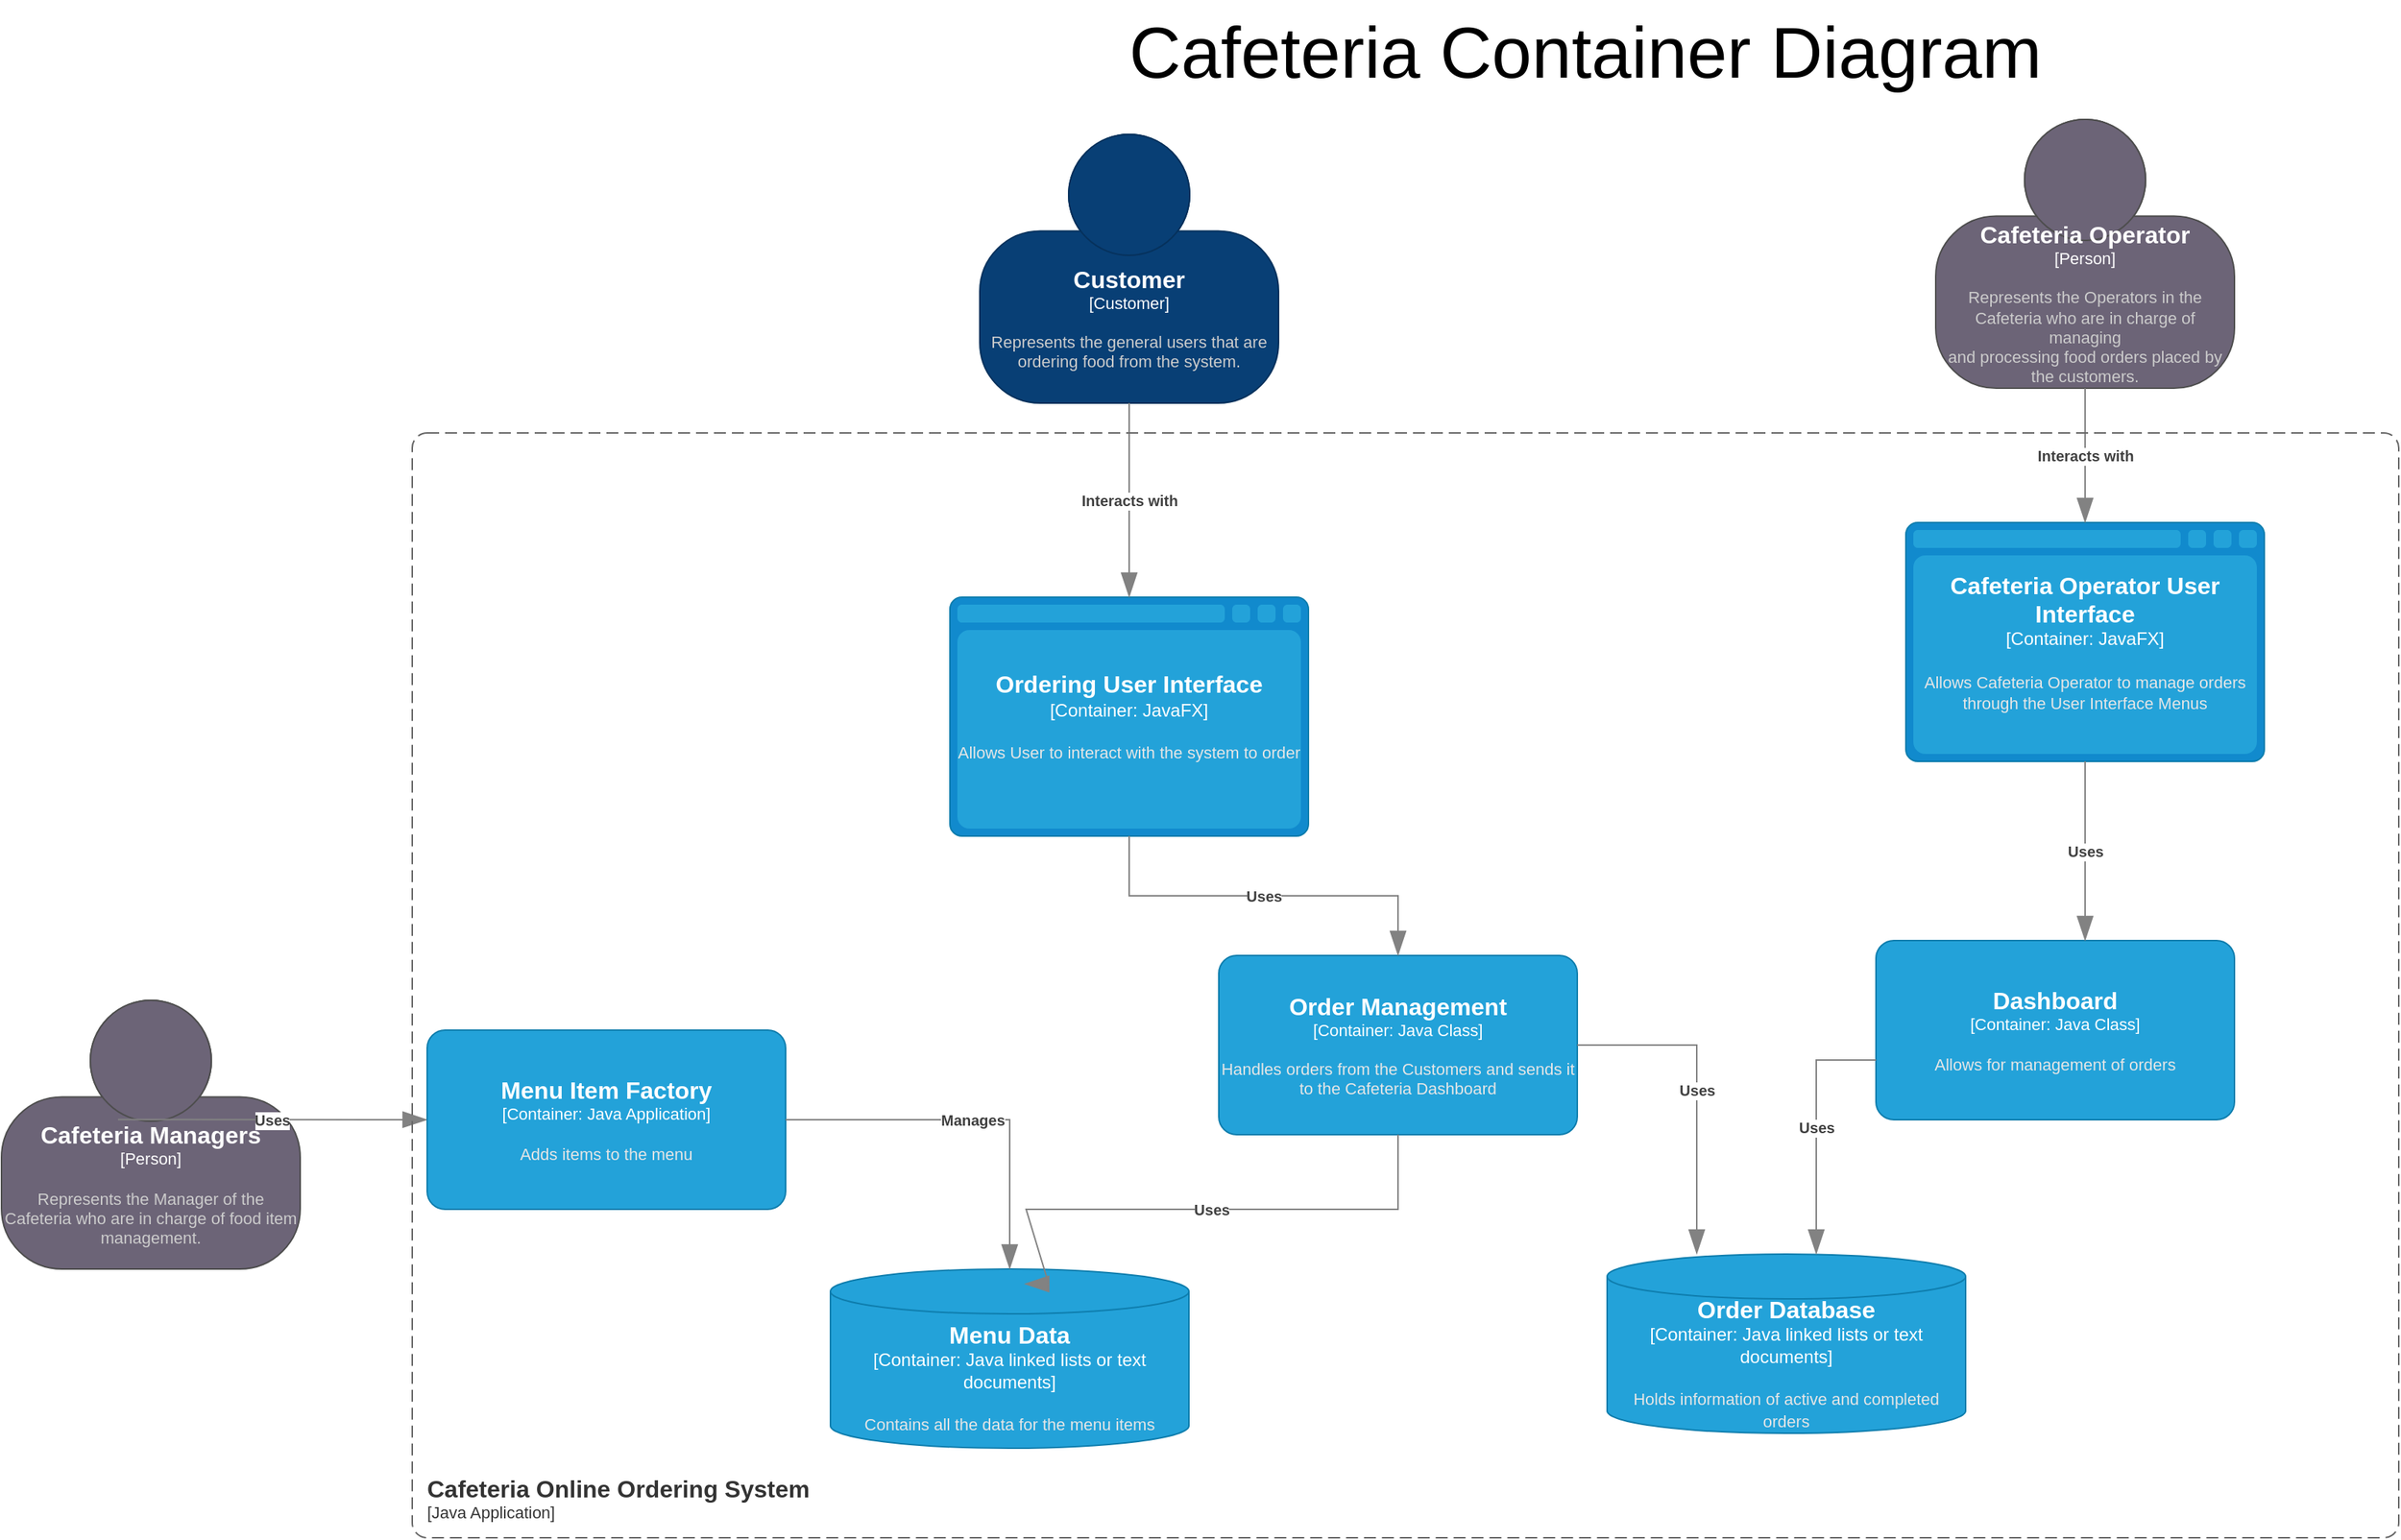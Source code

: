 <mxfile version="24.8.3">
  <diagram name="Page-1" id="mx4u9CQs5kcOY1j8ALDK">
    <mxGraphModel dx="2899" dy="1077" grid="1" gridSize="10" guides="1" tooltips="1" connect="1" arrows="1" fold="1" page="1" pageScale="1" pageWidth="850" pageHeight="1100" math="0" shadow="0">
      <root>
        <mxCell id="0" />
        <mxCell id="1" parent="0" />
        <object placeholders="1" c4Name="Customer" c4Type="Customer" c4Description="Represents the general users that are ordering food from the system." label="&lt;font style=&quot;font-size: 16px&quot;&gt;&lt;b&gt;%c4Name%&lt;/b&gt;&lt;/font&gt;&lt;div&gt;[%c4Type%]&lt;/div&gt;&lt;br&gt;&lt;div&gt;&lt;font style=&quot;font-size: 11px&quot;&gt;&lt;font color=&quot;#cccccc&quot;&gt;%c4Description%&lt;/font&gt;&lt;/div&gt;" id="kshyFHEcRTUE-fsxvUDy-1">
          <mxCell style="html=1;fontSize=11;dashed=0;whiteSpace=wrap;fillColor=#083F75;strokeColor=#06315C;fontColor=#ffffff;shape=mxgraph.c4.person2;align=center;metaEdit=1;points=[[0.5,0,0],[1,0.5,0],[1,0.75,0],[0.75,1,0],[0.5,1,0],[0.25,1,0],[0,0.75,0],[0,0.5,0]];resizable=0;" vertex="1" parent="1">
            <mxGeometry x="230" y="100" width="200" height="180" as="geometry" />
          </mxCell>
        </object>
        <object placeholders="1" c4Name="Ordering User Interface" c4Type="Container" c4Technology="JavaFX" c4Description="Allows User to interact with the system to order" label="&lt;font style=&quot;font-size: 16px&quot;&gt;&lt;b&gt;%c4Name%&lt;/b&gt;&lt;/font&gt;&lt;div&gt;[%c4Type%:&amp;nbsp;%c4Technology%]&lt;/div&gt;&lt;br&gt;&lt;div&gt;&lt;font style=&quot;font-size: 11px&quot;&gt;&lt;font color=&quot;#E6E6E6&quot;&gt;%c4Description%&lt;/font&gt;&lt;/div&gt;" id="kshyFHEcRTUE-fsxvUDy-2">
          <mxCell style="shape=mxgraph.c4.webBrowserContainer2;whiteSpace=wrap;html=1;boundedLbl=1;rounded=0;labelBackgroundColor=none;strokeColor=#118ACD;fillColor=#23A2D9;strokeColor=#118ACD;strokeColor2=#0E7DAD;fontSize=12;fontColor=#ffffff;align=center;metaEdit=1;points=[[0.5,0,0],[1,0.25,0],[1,0.5,0],[1,0.75,0],[0.5,1,0],[0,0.75,0],[0,0.5,0],[0,0.25,0]];resizable=0;" vertex="1" parent="1">
            <mxGeometry x="210" y="410" width="240" height="160" as="geometry" />
          </mxCell>
        </object>
        <object placeholders="1" c4Type="Relationship" c4Description="Interacts with" label="&lt;div style=&quot;text-align: left&quot;&gt;&lt;div style=&quot;text-align: center&quot;&gt;&lt;b&gt;%c4Description%&lt;/b&gt;&lt;/div&gt;" id="kshyFHEcRTUE-fsxvUDy-3">
          <mxCell style="endArrow=blockThin;html=1;fontSize=10;fontColor=#404040;strokeWidth=1;endFill=1;strokeColor=#828282;elbow=vertical;metaEdit=1;endSize=14;startSize=14;jumpStyle=arc;jumpSize=16;rounded=0;edgeStyle=orthogonalEdgeStyle;" edge="1" parent="1" source="kshyFHEcRTUE-fsxvUDy-1" target="kshyFHEcRTUE-fsxvUDy-2">
            <mxGeometry width="240" relative="1" as="geometry">
              <mxPoint x="300" y="390" as="sourcePoint" />
              <mxPoint x="540" y="390" as="targetPoint" />
            </mxGeometry>
          </mxCell>
        </object>
        <object placeholders="1" c4Name="Order Management" c4Type="Container" c4Technology="Java Class" c4Description="Handles orders from the Customers and sends it to the Cafeteria Dashboard" label="&lt;font style=&quot;font-size: 16px&quot;&gt;&lt;b&gt;%c4Name%&lt;/b&gt;&lt;/font&gt;&lt;div&gt;[%c4Type%: %c4Technology%]&lt;/div&gt;&lt;br&gt;&lt;div&gt;&lt;font style=&quot;font-size: 11px&quot;&gt;&lt;font color=&quot;#E6E6E6&quot;&gt;%c4Description%&lt;/font&gt;&lt;/div&gt;" id="kshyFHEcRTUE-fsxvUDy-4">
          <mxCell style="rounded=1;whiteSpace=wrap;html=1;fontSize=11;labelBackgroundColor=none;fillColor=#23A2D9;fontColor=#ffffff;align=center;arcSize=10;strokeColor=#0E7DAD;metaEdit=1;resizable=0;points=[[0.25,0,0],[0.5,0,0],[0.75,0,0],[1,0.25,0],[1,0.5,0],[1,0.75,0],[0.75,1,0],[0.5,1,0],[0.25,1,0],[0,0.75,0],[0,0.5,0],[0,0.25,0]];" vertex="1" parent="1">
            <mxGeometry x="390" y="650" width="240" height="120" as="geometry" />
          </mxCell>
        </object>
        <object placeholders="1" c4Name="Menu Data" c4Type="Container" c4Technology="Java linked lists or text documents" c4Description="Contains all the data for the menu items" label="&lt;font style=&quot;font-size: 16px&quot;&gt;&lt;b&gt;%c4Name%&lt;/b&gt;&lt;/font&gt;&lt;div&gt;[%c4Type%:&amp;nbsp;%c4Technology%]&lt;/div&gt;&lt;br&gt;&lt;div&gt;&lt;font style=&quot;font-size: 11px&quot;&gt;&lt;font color=&quot;#E6E6E6&quot;&gt;%c4Description%&lt;/font&gt;&lt;/div&gt;" id="kshyFHEcRTUE-fsxvUDy-5">
          <mxCell style="shape=cylinder3;size=15;whiteSpace=wrap;html=1;boundedLbl=1;rounded=0;labelBackgroundColor=none;fillColor=#23A2D9;fontSize=12;fontColor=#ffffff;align=center;strokeColor=#0E7DAD;metaEdit=1;points=[[0.5,0,0],[1,0.25,0],[1,0.5,0],[1,0.75,0],[0.5,1,0],[0,0.75,0],[0,0.5,0],[0,0.25,0]];resizable=0;" vertex="1" parent="1">
            <mxGeometry x="130" y="860" width="240" height="120" as="geometry" />
          </mxCell>
        </object>
        <object placeholders="1" c4Name="Dashboard" c4Type="Container" c4Technology="Java Class" c4Description="Allows for management of orders" label="&lt;font style=&quot;font-size: 16px&quot;&gt;&lt;b&gt;%c4Name%&lt;/b&gt;&lt;/font&gt;&lt;div&gt;[%c4Type%: %c4Technology%]&lt;/div&gt;&lt;br&gt;&lt;div&gt;&lt;font style=&quot;font-size: 11px&quot;&gt;&lt;font color=&quot;#E6E6E6&quot;&gt;%c4Description%&lt;/font&gt;&lt;/div&gt;" id="kshyFHEcRTUE-fsxvUDy-6">
          <mxCell style="rounded=1;whiteSpace=wrap;html=1;fontSize=11;labelBackgroundColor=none;fillColor=#23A2D9;fontColor=#ffffff;align=center;arcSize=10;strokeColor=#0E7DAD;metaEdit=1;resizable=0;points=[[0.25,0,0],[0.5,0,0],[0.75,0,0],[1,0.25,0],[1,0.5,0],[1,0.75,0],[0.75,1,0],[0.5,1,0],[0.25,1,0],[0,0.75,0],[0,0.5,0],[0,0.25,0]];" vertex="1" parent="1">
            <mxGeometry x="830" y="640" width="240" height="120" as="geometry" />
          </mxCell>
        </object>
        <object placeholders="1" c4Name="Cafeteria Operator User Interface" c4Type="Container" c4Technology="JavaFX" c4Description="Allows Cafeteria Operator to manage orders through the User Interface Menus" label="&lt;font style=&quot;font-size: 16px&quot;&gt;&lt;b&gt;%c4Name%&lt;/b&gt;&lt;/font&gt;&lt;div&gt;[%c4Type%:&amp;nbsp;%c4Technology%]&lt;/div&gt;&lt;br&gt;&lt;div&gt;&lt;font style=&quot;font-size: 11px&quot;&gt;&lt;font color=&quot;#E6E6E6&quot;&gt;%c4Description%&lt;/font&gt;&lt;/div&gt;" id="kshyFHEcRTUE-fsxvUDy-7">
          <mxCell style="shape=mxgraph.c4.webBrowserContainer2;whiteSpace=wrap;html=1;boundedLbl=1;rounded=0;labelBackgroundColor=none;strokeColor=#118ACD;fillColor=#23A2D9;strokeColor=#118ACD;strokeColor2=#0E7DAD;fontSize=12;fontColor=#ffffff;align=center;metaEdit=1;points=[[0.5,0,0],[1,0.25,0],[1,0.5,0],[1,0.75,0],[0.5,1,0],[0,0.75,0],[0,0.5,0],[0,0.25,0]];resizable=0;" vertex="1" parent="1">
            <mxGeometry x="850" y="360" width="240" height="160" as="geometry" />
          </mxCell>
        </object>
        <object placeholders="1" c4Name="Cafeteria Operator" c4Type="Person" c4Description="Represents the Operators in the Cafeteria who are in charge of managing&#xa;and processing food orders placed by the customers." label="&lt;font style=&quot;font-size: 16px&quot;&gt;&lt;b&gt;%c4Name%&lt;/b&gt;&lt;/font&gt;&lt;div&gt;[%c4Type%]&lt;/div&gt;&lt;br&gt;&lt;div&gt;&lt;font style=&quot;font-size: 11px&quot;&gt;&lt;font color=&quot;#cccccc&quot;&gt;%c4Description%&lt;/font&gt;&lt;/div&gt;" id="kshyFHEcRTUE-fsxvUDy-9">
          <mxCell style="html=1;fontSize=11;dashed=0;whiteSpace=wrap;fillColor=#6C6477;strokeColor=#4D4D4D;fontColor=#ffffff;shape=mxgraph.c4.person2;align=center;metaEdit=1;points=[[0.5,0,0],[1,0.5,0],[1,0.75,0],[0.75,1,0],[0.5,1,0],[0.25,1,0],[0,0.75,0],[0,0.5,0]];resizable=0;" vertex="1" parent="1">
            <mxGeometry x="870" y="90" width="200" height="180" as="geometry" />
          </mxCell>
        </object>
        <object placeholders="1" c4Name="Order Database" c4Type="Container" c4Technology="Java linked lists or text documents" c4Description="Holds information of active and completed orders" label="&lt;font style=&quot;font-size: 16px&quot;&gt;&lt;b&gt;%c4Name%&lt;/b&gt;&lt;/font&gt;&lt;div&gt;[%c4Type%:&amp;nbsp;%c4Technology%]&lt;/div&gt;&lt;br&gt;&lt;div&gt;&lt;font style=&quot;font-size: 11px&quot;&gt;&lt;font color=&quot;#E6E6E6&quot;&gt;%c4Description%&lt;/font&gt;&lt;/div&gt;" id="kshyFHEcRTUE-fsxvUDy-10">
          <mxCell style="shape=cylinder3;size=15;whiteSpace=wrap;html=1;boundedLbl=1;rounded=0;labelBackgroundColor=none;fillColor=#23A2D9;fontSize=12;fontColor=#ffffff;align=center;strokeColor=#0E7DAD;metaEdit=1;points=[[0.5,0,0],[1,0.25,0],[1,0.5,0],[1,0.75,0],[0.5,1,0],[0,0.75,0],[0,0.5,0],[0,0.25,0]];resizable=0;" vertex="1" parent="1">
            <mxGeometry x="650" y="850" width="240" height="120" as="geometry" />
          </mxCell>
        </object>
        <object placeholders="1" c4Type="Relationship" c4Description="Uses" label="&lt;div style=&quot;text-align: left&quot;&gt;&lt;div style=&quot;text-align: center&quot;&gt;&lt;b&gt;%c4Description%&lt;/b&gt;&lt;/div&gt;" id="kshyFHEcRTUE-fsxvUDy-13">
          <mxCell style="endArrow=blockThin;html=1;fontSize=10;fontColor=#404040;strokeWidth=1;endFill=1;strokeColor=#828282;elbow=vertical;metaEdit=1;endSize=14;startSize=14;jumpStyle=arc;jumpSize=16;rounded=0;edgeStyle=orthogonalEdgeStyle;" edge="1" parent="1" source="kshyFHEcRTUE-fsxvUDy-4" target="kshyFHEcRTUE-fsxvUDy-10">
            <mxGeometry width="240" relative="1" as="geometry">
              <mxPoint x="340" y="290" as="sourcePoint" />
              <mxPoint x="340" y="420" as="targetPoint" />
              <Array as="points">
                <mxPoint x="710" y="710" />
              </Array>
            </mxGeometry>
          </mxCell>
        </object>
        <object placeholders="1" c4Type="Relationship" c4Description="Uses" label="&lt;div style=&quot;text-align: left&quot;&gt;&lt;div style=&quot;text-align: center&quot;&gt;&lt;b&gt;%c4Description%&lt;/b&gt;&lt;/div&gt;" id="kshyFHEcRTUE-fsxvUDy-14">
          <mxCell style="endArrow=blockThin;html=1;fontSize=10;fontColor=#404040;strokeWidth=1;endFill=1;strokeColor=#828282;elbow=vertical;metaEdit=1;endSize=14;startSize=14;jumpStyle=arc;jumpSize=16;rounded=0;edgeStyle=orthogonalEdgeStyle;" edge="1" parent="1" source="kshyFHEcRTUE-fsxvUDy-6" target="kshyFHEcRTUE-fsxvUDy-10">
            <mxGeometry width="240" relative="1" as="geometry">
              <mxPoint x="640" y="720" as="sourcePoint" />
              <mxPoint x="720" y="860" as="targetPoint" />
              <Array as="points">
                <mxPoint x="790" y="720" />
              </Array>
            </mxGeometry>
          </mxCell>
        </object>
        <object placeholders="1" c4Type="Relationship" c4Description="Uses" label="&lt;div style=&quot;text-align: left&quot;&gt;&lt;div style=&quot;text-align: center&quot;&gt;&lt;b&gt;%c4Description%&lt;/b&gt;&lt;/div&gt;" id="kshyFHEcRTUE-fsxvUDy-15">
          <mxCell style="endArrow=blockThin;html=1;fontSize=10;fontColor=#404040;strokeWidth=1;endFill=1;strokeColor=#828282;elbow=vertical;metaEdit=1;endSize=14;startSize=14;jumpStyle=arc;jumpSize=16;rounded=0;edgeStyle=orthogonalEdgeStyle;" edge="1" parent="1" source="kshyFHEcRTUE-fsxvUDy-7" target="kshyFHEcRTUE-fsxvUDy-6">
            <mxGeometry width="240" relative="1" as="geometry">
              <mxPoint x="640" y="720" as="sourcePoint" />
              <mxPoint x="720" y="860" as="targetPoint" />
              <Array as="points">
                <mxPoint x="970" y="700" />
                <mxPoint x="970" y="700" />
              </Array>
            </mxGeometry>
          </mxCell>
        </object>
        <object placeholders="1" c4Type="Relationship" c4Description="Uses" label="&lt;div style=&quot;text-align: left&quot;&gt;&lt;div style=&quot;text-align: center&quot;&gt;&lt;b&gt;%c4Description%&lt;/b&gt;&lt;/div&gt;" id="kshyFHEcRTUE-fsxvUDy-17">
          <mxCell style="endArrow=blockThin;html=1;fontSize=10;fontColor=#404040;strokeWidth=1;endFill=1;strokeColor=#828282;elbow=vertical;metaEdit=1;endSize=14;startSize=14;jumpStyle=arc;jumpSize=16;rounded=0;edgeStyle=orthogonalEdgeStyle;" edge="1" parent="1" source="kshyFHEcRTUE-fsxvUDy-2" target="kshyFHEcRTUE-fsxvUDy-4">
            <mxGeometry width="240" relative="1" as="geometry">
              <mxPoint x="340" y="290" as="sourcePoint" />
              <mxPoint x="340" y="420" as="targetPoint" />
            </mxGeometry>
          </mxCell>
        </object>
        <object placeholders="1" c4Name="Cafeteria Managers" c4Type="Person" c4Description="Represents the Manager of the Cafeteria who are in charge of food item&#xa;management." label="&lt;font style=&quot;font-size: 16px&quot;&gt;&lt;b&gt;%c4Name%&lt;/b&gt;&lt;/font&gt;&lt;div&gt;[%c4Type%]&lt;/div&gt;&lt;br&gt;&lt;div&gt;&lt;font style=&quot;font-size: 11px&quot;&gt;&lt;font color=&quot;#cccccc&quot;&gt;%c4Description%&lt;/font&gt;&lt;/div&gt;" id="kshyFHEcRTUE-fsxvUDy-18">
          <mxCell style="html=1;fontSize=11;dashed=0;whiteSpace=wrap;fillColor=#6C6477;strokeColor=#4D4D4D;fontColor=#ffffff;shape=mxgraph.c4.person2;align=center;metaEdit=1;points=[[0.5,0,0],[1,0.5,0],[1,0.75,0],[0.75,1,0],[0.5,1,0],[0.25,1,0],[0,0.75,0],[0,0.5,0]];resizable=0;" vertex="1" parent="1">
            <mxGeometry x="-425" y="680" width="200" height="180" as="geometry" />
          </mxCell>
        </object>
        <object placeholders="1" c4Type="Relationship" c4Description="Interacts with" label="&lt;div style=&quot;text-align: left&quot;&gt;&lt;div style=&quot;text-align: center&quot;&gt;&lt;b&gt;%c4Description%&lt;/b&gt;&lt;/div&gt;" id="kshyFHEcRTUE-fsxvUDy-19">
          <mxCell style="endArrow=blockThin;html=1;fontSize=10;fontColor=#404040;strokeWidth=1;endFill=1;strokeColor=#828282;elbow=vertical;metaEdit=1;endSize=14;startSize=14;jumpStyle=arc;jumpSize=16;rounded=0;edgeStyle=orthogonalEdgeStyle;" edge="1" parent="1" source="kshyFHEcRTUE-fsxvUDy-9" target="kshyFHEcRTUE-fsxvUDy-7">
            <mxGeometry width="240" relative="1" as="geometry">
              <mxPoint x="340" y="290" as="sourcePoint" />
              <mxPoint x="340" y="420" as="targetPoint" />
            </mxGeometry>
          </mxCell>
        </object>
        <object placeholders="1" c4Type="Relationship" c4Description="Uses" label="&lt;div style=&quot;text-align: left&quot;&gt;&lt;div style=&quot;text-align: center&quot;&gt;&lt;b&gt;%c4Description%&lt;/b&gt;&lt;/div&gt;" id="kshyFHEcRTUE-fsxvUDy-20">
          <mxCell style="endArrow=blockThin;html=1;fontSize=10;fontColor=#404040;strokeWidth=1;endFill=1;strokeColor=#828282;elbow=vertical;metaEdit=1;endSize=14;startSize=14;jumpStyle=arc;jumpSize=16;rounded=0;edgeStyle=orthogonalEdgeStyle;exitX=0.39;exitY=0.444;exitDx=0;exitDy=0;exitPerimeter=0;" edge="1" parent="1" source="kshyFHEcRTUE-fsxvUDy-18" target="kshyFHEcRTUE-fsxvUDy-22">
            <mxGeometry width="240" relative="1" as="geometry">
              <mxPoint x="340" y="290" as="sourcePoint" />
              <mxPoint x="340" y="420" as="targetPoint" />
            </mxGeometry>
          </mxCell>
        </object>
        <object placeholders="1" c4Type="Relationship" c4Description="Uses" label="&lt;div style=&quot;text-align: left&quot;&gt;&lt;div style=&quot;text-align: center&quot;&gt;&lt;b&gt;%c4Description%&lt;/b&gt;&lt;/div&gt;" id="kshyFHEcRTUE-fsxvUDy-21">
          <mxCell style="endArrow=blockThin;html=1;fontSize=10;fontColor=#404040;strokeWidth=1;endFill=1;strokeColor=#828282;elbow=vertical;metaEdit=1;endSize=14;startSize=14;jumpStyle=arc;jumpSize=16;rounded=0;edgeStyle=orthogonalEdgeStyle;" edge="1" parent="1" source="kshyFHEcRTUE-fsxvUDy-4">
            <mxGeometry width="240" relative="1" as="geometry">
              <mxPoint x="58" y="720" as="sourcePoint" />
              <mxPoint x="260" y="870" as="targetPoint" />
              <Array as="points">
                <mxPoint x="510" y="820" />
                <mxPoint x="261" y="820" />
              </Array>
            </mxGeometry>
          </mxCell>
        </object>
        <object placeholders="1" c4Name="Menu Item Factory&#xa;" c4Type="Container" c4Technology="Java Application" c4Description="Adds items to the menu" label="&lt;font style=&quot;font-size: 16px&quot;&gt;&lt;b&gt;%c4Name%&lt;/b&gt;&lt;/font&gt;&lt;div&gt;[%c4Type%: %c4Technology%]&lt;/div&gt;&lt;br&gt;&lt;div&gt;&lt;font style=&quot;font-size: 11px&quot;&gt;&lt;font color=&quot;#E6E6E6&quot;&gt;%c4Description%&lt;/font&gt;&lt;/div&gt;" id="kshyFHEcRTUE-fsxvUDy-22">
          <mxCell style="rounded=1;whiteSpace=wrap;html=1;fontSize=11;labelBackgroundColor=none;fillColor=#23A2D9;fontColor=#ffffff;align=center;arcSize=10;strokeColor=#0E7DAD;metaEdit=1;resizable=0;points=[[0.25,0,0],[0.5,0,0],[0.75,0,0],[1,0.25,0],[1,0.5,0],[1,0.75,0],[0.75,1,0],[0.5,1,0],[0.25,1,0],[0,0.75,0],[0,0.5,0],[0,0.25,0]];" vertex="1" parent="1">
            <mxGeometry x="-140" y="700" width="240" height="120" as="geometry" />
          </mxCell>
        </object>
        <object placeholders="1" c4Type="Relationship" c4Description="Manages" label="&lt;div style=&quot;text-align: left&quot;&gt;&lt;div style=&quot;text-align: center&quot;&gt;&lt;b&gt;%c4Description%&lt;/b&gt;&lt;/div&gt;" id="kshyFHEcRTUE-fsxvUDy-24">
          <mxCell style="endArrow=blockThin;html=1;fontSize=10;fontColor=#404040;strokeWidth=1;endFill=1;strokeColor=#828282;elbow=vertical;metaEdit=1;endSize=14;startSize=14;jumpStyle=arc;jumpSize=16;rounded=0;edgeStyle=orthogonalEdgeStyle;" edge="1" parent="1" source="kshyFHEcRTUE-fsxvUDy-22" target="kshyFHEcRTUE-fsxvUDy-5">
            <mxGeometry width="240" relative="1" as="geometry">
              <mxPoint x="-337" y="770" as="sourcePoint" />
              <mxPoint x="-130" y="770" as="targetPoint" />
            </mxGeometry>
          </mxCell>
        </object>
        <mxCell id="kshyFHEcRTUE-fsxvUDy-26" value="&lt;font style=&quot;font-size: 48px;&quot;&gt;Cafeteria Container Diagram&lt;/font&gt;" style="text;html=1;align=center;verticalAlign=middle;resizable=0;points=[];autosize=1;strokeColor=none;fillColor=none;" vertex="1" parent="1">
          <mxGeometry x="320" y="10" width="630" height="70" as="geometry" />
        </mxCell>
        <object placeholders="1" c4Name="Cafeteria Online Ordering System" c4Type="SystemScopeBoundary" c4Application="Java Application" label="&lt;font style=&quot;font-size: 16px&quot;&gt;&lt;b&gt;&lt;div style=&quot;text-align: left&quot;&gt;%c4Name%&lt;/div&gt;&lt;/b&gt;&lt;/font&gt;&lt;div style=&quot;text-align: left&quot;&gt;[%c4Application%]&lt;/div&gt;" id="kshyFHEcRTUE-fsxvUDy-27">
          <mxCell style="rounded=1;fontSize=11;whiteSpace=wrap;html=1;dashed=1;arcSize=20;fillColor=none;strokeColor=#666666;fontColor=#333333;labelBackgroundColor=none;align=left;verticalAlign=bottom;labelBorderColor=none;spacingTop=0;spacing=10;dashPattern=8 4;metaEdit=1;rotatable=0;perimeter=rectanglePerimeter;noLabel=0;labelPadding=0;allowArrows=0;connectable=0;expand=0;recursiveResize=0;editable=1;pointerEvents=0;absoluteArcSize=1;points=[[0.25,0,0],[0.5,0,0],[0.75,0,0],[1,0.25,0],[1,0.5,0],[1,0.75,0],[0.75,1,0],[0.5,1,0],[0.25,1,0],[0,0.75,0],[0,0.5,0],[0,0.25,0]];" vertex="1" parent="1">
            <mxGeometry x="-150" y="300" width="1330" height="740" as="geometry" />
          </mxCell>
        </object>
      </root>
    </mxGraphModel>
  </diagram>
</mxfile>
